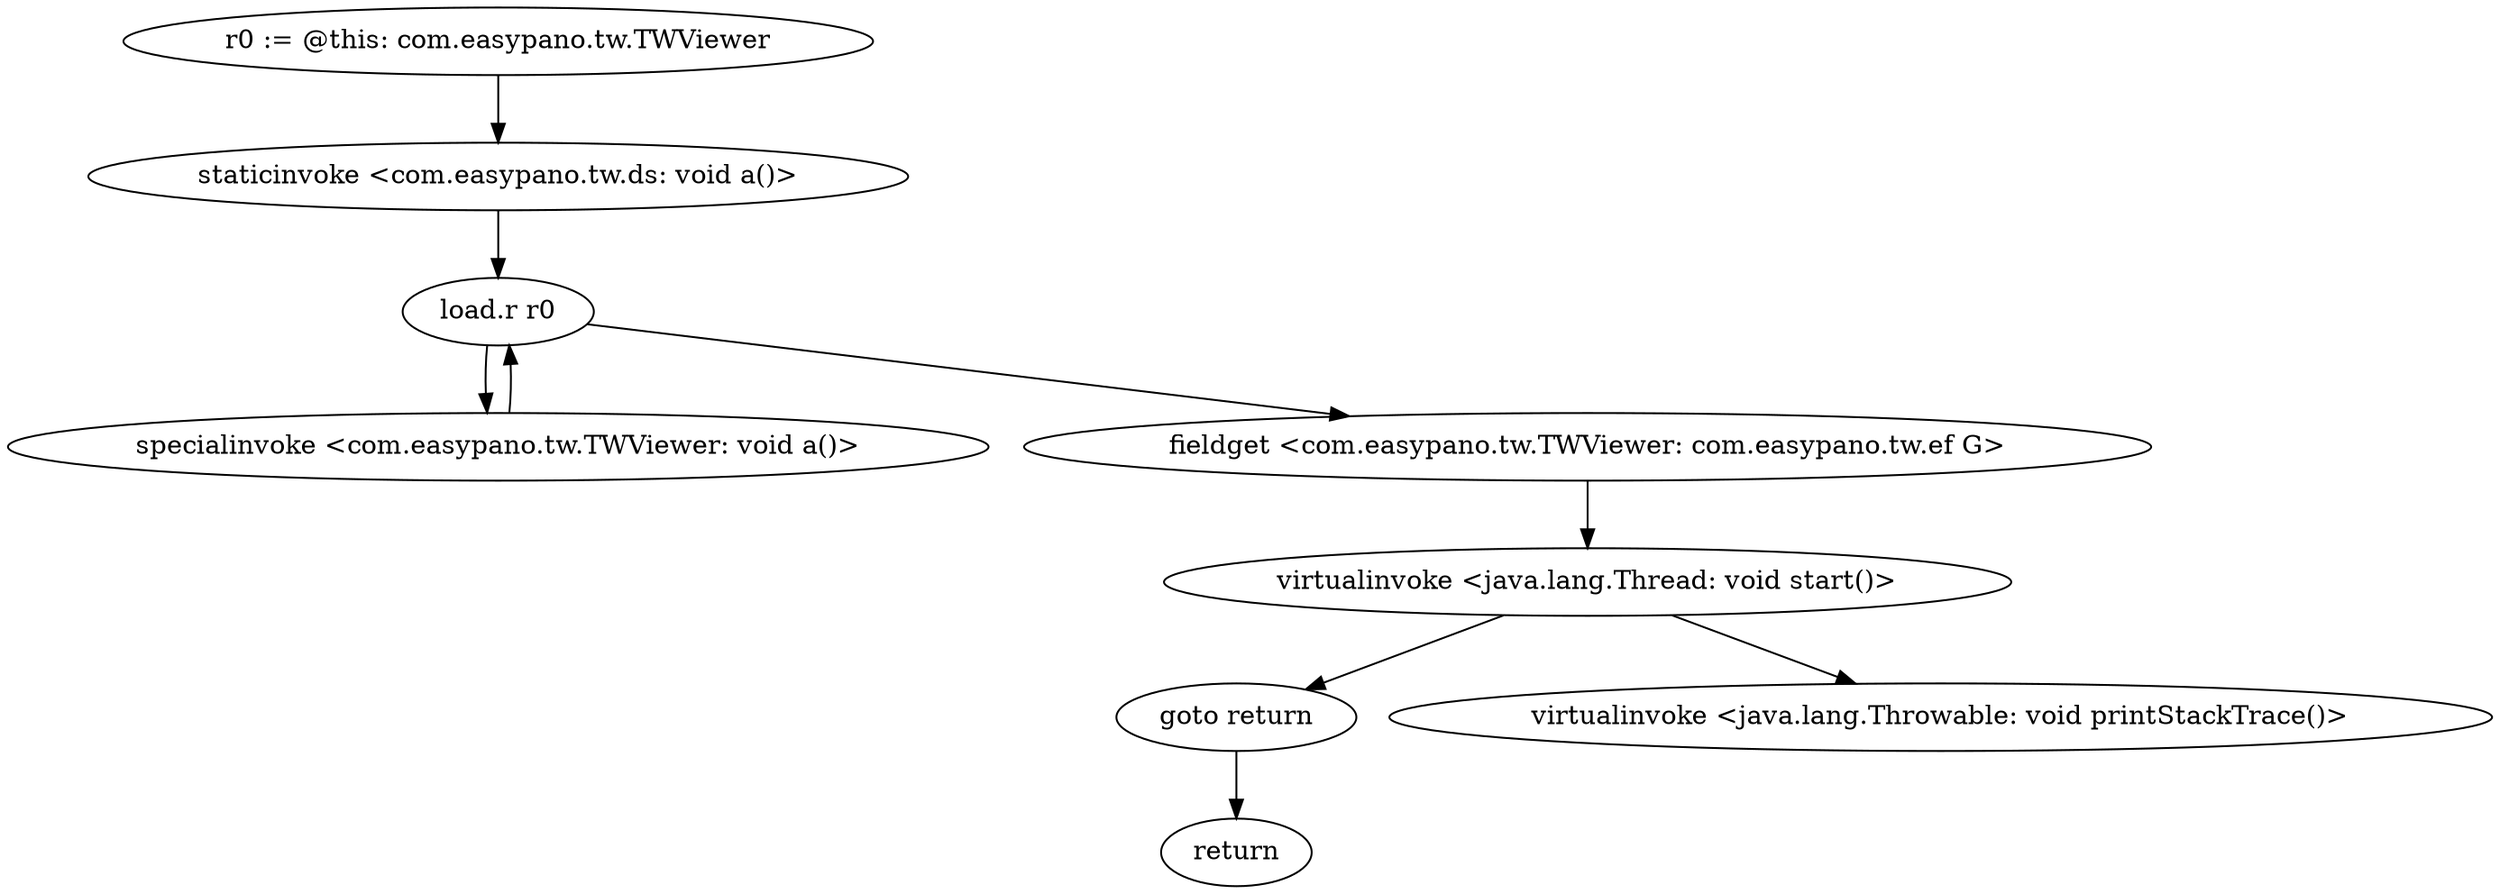 digraph "" {
    "r0 := @this: com.easypano.tw.TWViewer"
    "staticinvoke <com.easypano.tw.ds: void a()>"
    "r0 := @this: com.easypano.tw.TWViewer"->"staticinvoke <com.easypano.tw.ds: void a()>";
    "load.r r0"
    "staticinvoke <com.easypano.tw.ds: void a()>"->"load.r r0";
    "specialinvoke <com.easypano.tw.TWViewer: void a()>"
    "load.r r0"->"specialinvoke <com.easypano.tw.TWViewer: void a()>";
    "specialinvoke <com.easypano.tw.TWViewer: void a()>"->"load.r r0";
    "fieldget <com.easypano.tw.TWViewer: com.easypano.tw.ef G>"
    "load.r r0"->"fieldget <com.easypano.tw.TWViewer: com.easypano.tw.ef G>";
    "virtualinvoke <java.lang.Thread: void start()>"
    "fieldget <com.easypano.tw.TWViewer: com.easypano.tw.ef G>"->"virtualinvoke <java.lang.Thread: void start()>";
    "goto return"
    "virtualinvoke <java.lang.Thread: void start()>"->"goto return";
    "return"
    "goto return"->"return";
    "virtualinvoke <java.lang.Throwable: void printStackTrace()>"
    "virtualinvoke <java.lang.Thread: void start()>"->"virtualinvoke <java.lang.Throwable: void printStackTrace()>";
}
